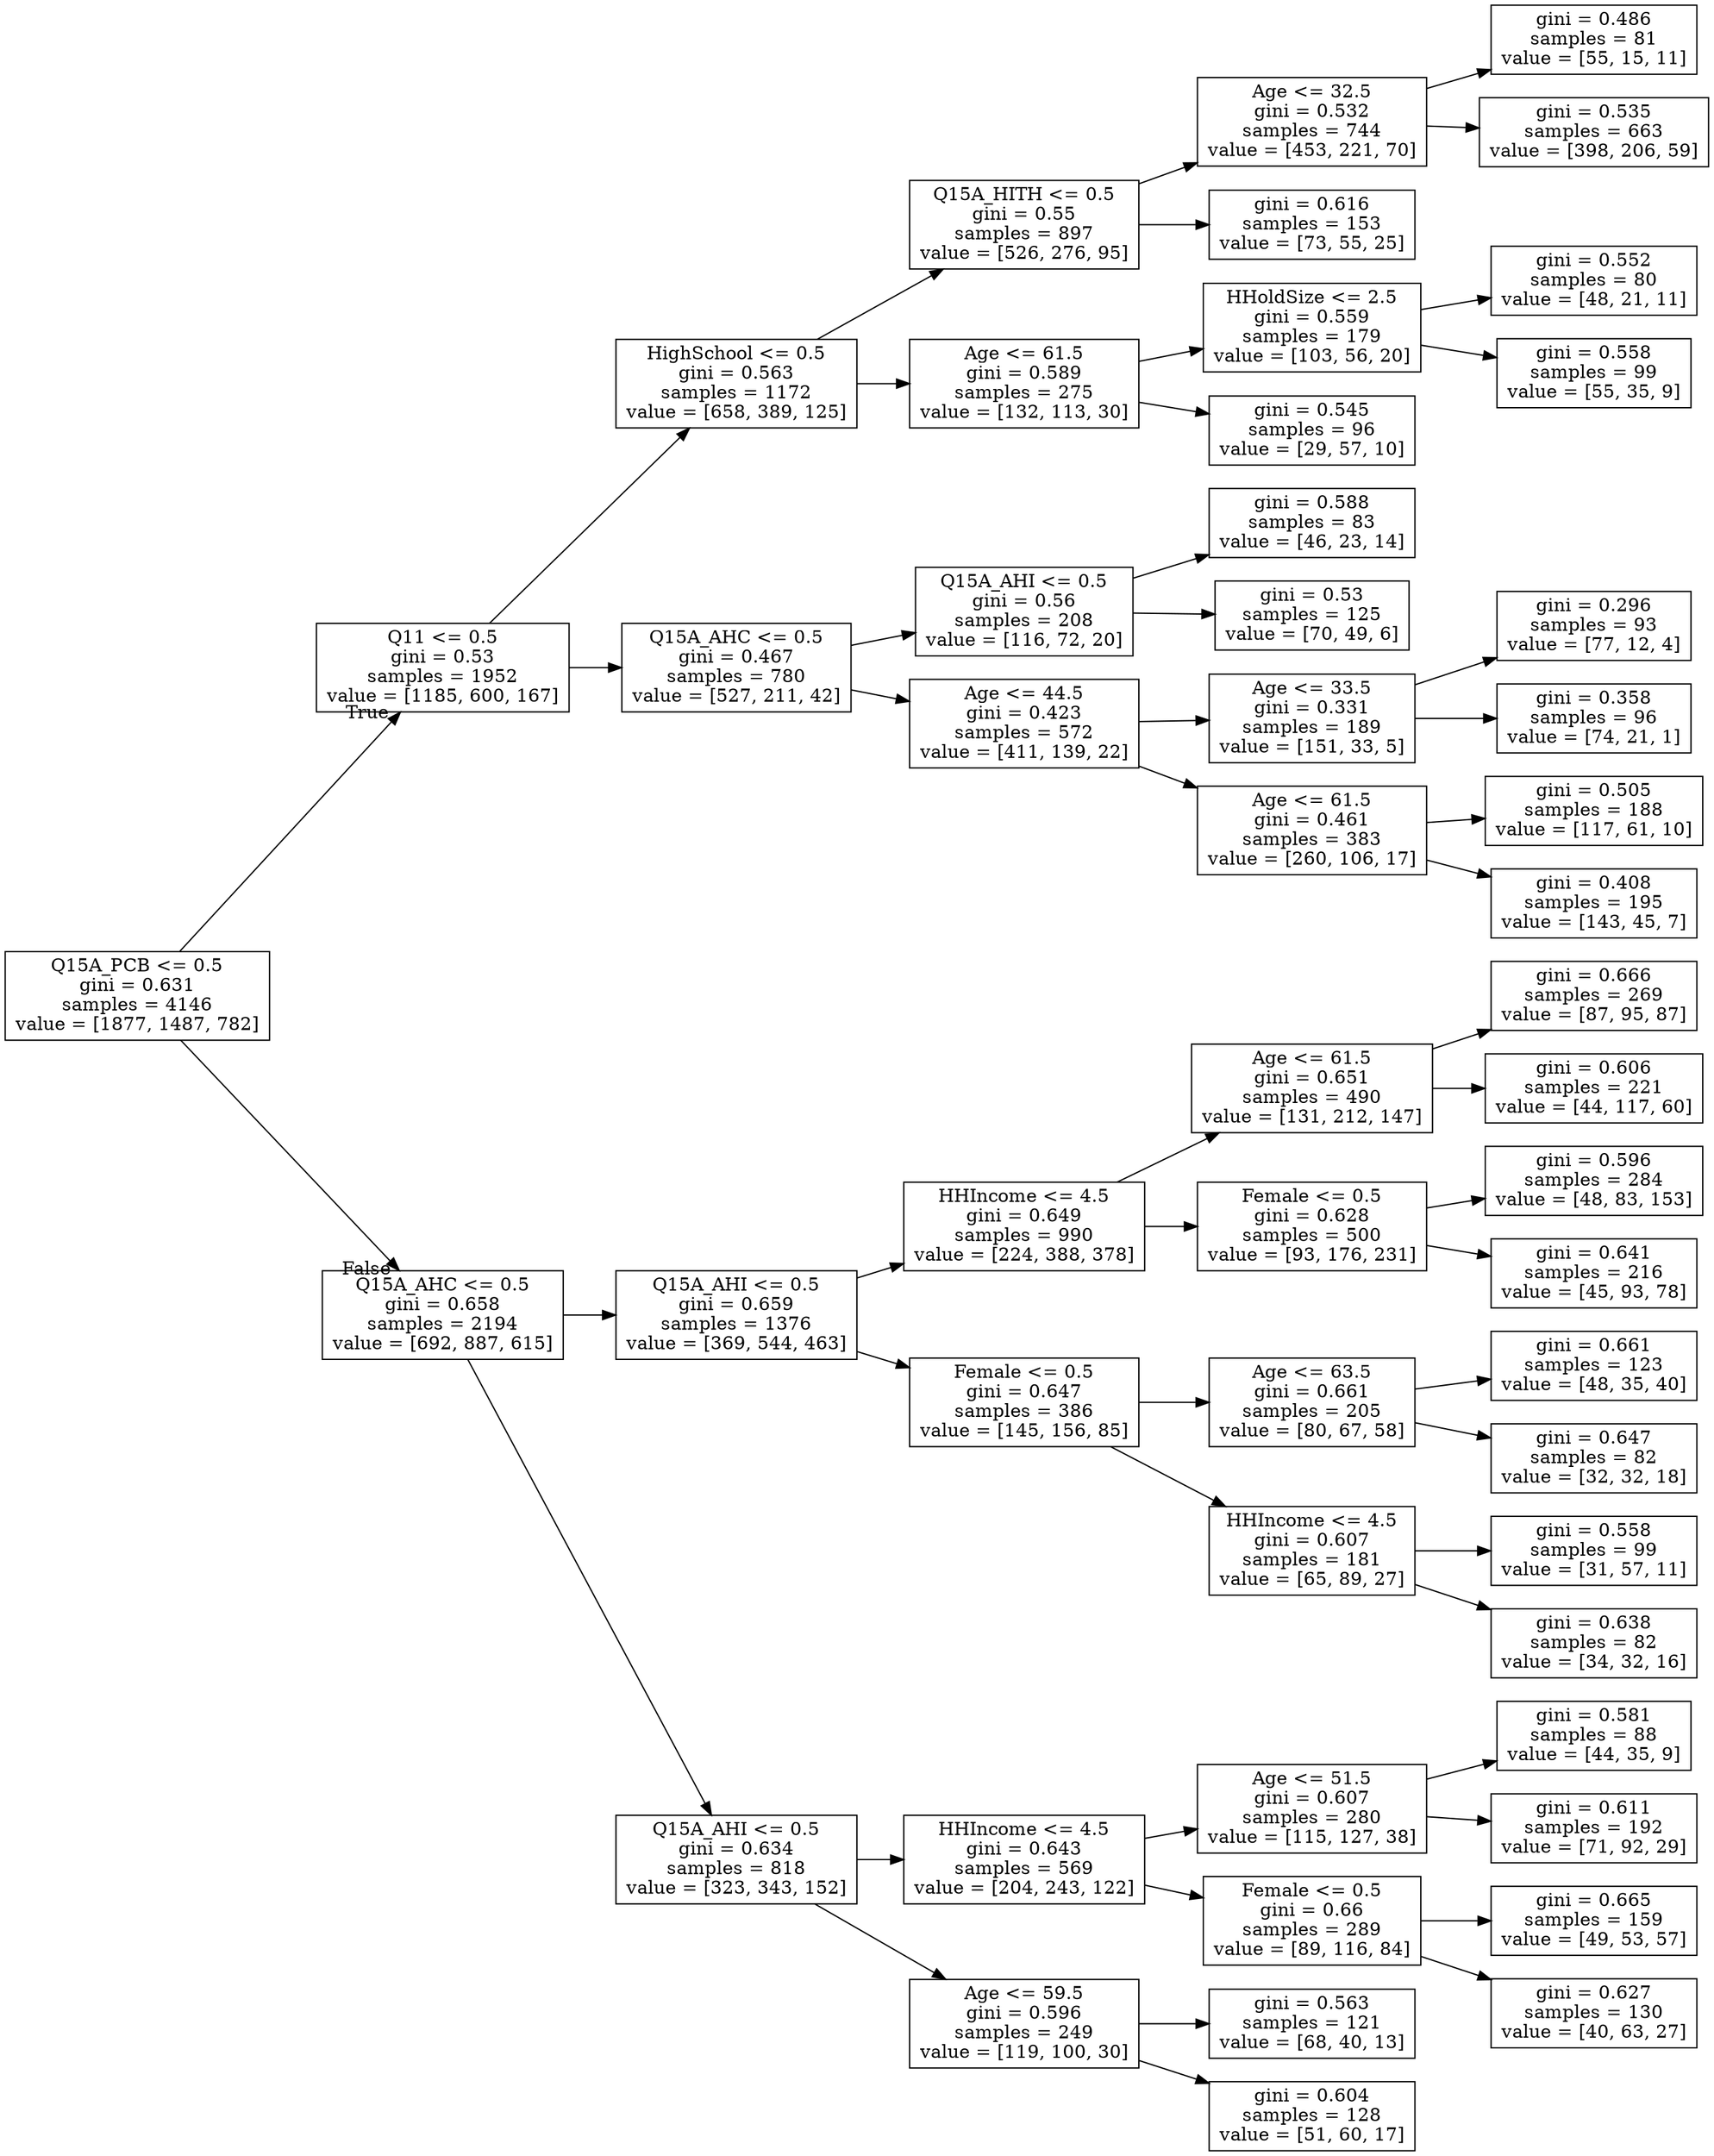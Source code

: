 digraph Tree {
node [shape=box] ;
rankdir=LR ;
0 [label="Q15A_PCB <= 0.5\ngini = 0.631\nsamples = 4146\nvalue = [1877, 1487, 782]"] ;
1 [label="Q11 <= 0.5\ngini = 0.53\nsamples = 1952\nvalue = [1185, 600, 167]"] ;
0 -> 1 [labeldistance=2.5, labelangle=-45, headlabel="True"] ;
2 [label="HighSchool <= 0.5\ngini = 0.563\nsamples = 1172\nvalue = [658, 389, 125]"] ;
1 -> 2 ;
3 [label="Q15A_HITH <= 0.5\ngini = 0.55\nsamples = 897\nvalue = [526, 276, 95]"] ;
2 -> 3 ;
4 [label="Age <= 32.5\ngini = 0.532\nsamples = 744\nvalue = [453, 221, 70]"] ;
3 -> 4 ;
5 [label="gini = 0.486\nsamples = 81\nvalue = [55, 15, 11]"] ;
4 -> 5 ;
6 [label="gini = 0.535\nsamples = 663\nvalue = [398, 206, 59]"] ;
4 -> 6 ;
7 [label="gini = 0.616\nsamples = 153\nvalue = [73, 55, 25]"] ;
3 -> 7 ;
8 [label="Age <= 61.5\ngini = 0.589\nsamples = 275\nvalue = [132, 113, 30]"] ;
2 -> 8 ;
9 [label="HHoldSize <= 2.5\ngini = 0.559\nsamples = 179\nvalue = [103, 56, 20]"] ;
8 -> 9 ;
10 [label="gini = 0.552\nsamples = 80\nvalue = [48, 21, 11]"] ;
9 -> 10 ;
11 [label="gini = 0.558\nsamples = 99\nvalue = [55, 35, 9]"] ;
9 -> 11 ;
12 [label="gini = 0.545\nsamples = 96\nvalue = [29, 57, 10]"] ;
8 -> 12 ;
13 [label="Q15A_AHC <= 0.5\ngini = 0.467\nsamples = 780\nvalue = [527, 211, 42]"] ;
1 -> 13 ;
14 [label="Q15A_AHI <= 0.5\ngini = 0.56\nsamples = 208\nvalue = [116, 72, 20]"] ;
13 -> 14 ;
15 [label="gini = 0.588\nsamples = 83\nvalue = [46, 23, 14]"] ;
14 -> 15 ;
16 [label="gini = 0.53\nsamples = 125\nvalue = [70, 49, 6]"] ;
14 -> 16 ;
17 [label="Age <= 44.5\ngini = 0.423\nsamples = 572\nvalue = [411, 139, 22]"] ;
13 -> 17 ;
18 [label="Age <= 33.5\ngini = 0.331\nsamples = 189\nvalue = [151, 33, 5]"] ;
17 -> 18 ;
19 [label="gini = 0.296\nsamples = 93\nvalue = [77, 12, 4]"] ;
18 -> 19 ;
20 [label="gini = 0.358\nsamples = 96\nvalue = [74, 21, 1]"] ;
18 -> 20 ;
21 [label="Age <= 61.5\ngini = 0.461\nsamples = 383\nvalue = [260, 106, 17]"] ;
17 -> 21 ;
22 [label="gini = 0.505\nsamples = 188\nvalue = [117, 61, 10]"] ;
21 -> 22 ;
23 [label="gini = 0.408\nsamples = 195\nvalue = [143, 45, 7]"] ;
21 -> 23 ;
24 [label="Q15A_AHC <= 0.5\ngini = 0.658\nsamples = 2194\nvalue = [692, 887, 615]"] ;
0 -> 24 [labeldistance=2.5, labelangle=45, headlabel="False"] ;
25 [label="Q15A_AHI <= 0.5\ngini = 0.659\nsamples = 1376\nvalue = [369, 544, 463]"] ;
24 -> 25 ;
26 [label="HHIncome <= 4.5\ngini = 0.649\nsamples = 990\nvalue = [224, 388, 378]"] ;
25 -> 26 ;
27 [label="Age <= 61.5\ngini = 0.651\nsamples = 490\nvalue = [131, 212, 147]"] ;
26 -> 27 ;
28 [label="gini = 0.666\nsamples = 269\nvalue = [87, 95, 87]"] ;
27 -> 28 ;
29 [label="gini = 0.606\nsamples = 221\nvalue = [44, 117, 60]"] ;
27 -> 29 ;
30 [label="Female <= 0.5\ngini = 0.628\nsamples = 500\nvalue = [93, 176, 231]"] ;
26 -> 30 ;
31 [label="gini = 0.596\nsamples = 284\nvalue = [48, 83, 153]"] ;
30 -> 31 ;
32 [label="gini = 0.641\nsamples = 216\nvalue = [45, 93, 78]"] ;
30 -> 32 ;
33 [label="Female <= 0.5\ngini = 0.647\nsamples = 386\nvalue = [145, 156, 85]"] ;
25 -> 33 ;
34 [label="Age <= 63.5\ngini = 0.661\nsamples = 205\nvalue = [80, 67, 58]"] ;
33 -> 34 ;
35 [label="gini = 0.661\nsamples = 123\nvalue = [48, 35, 40]"] ;
34 -> 35 ;
36 [label="gini = 0.647\nsamples = 82\nvalue = [32, 32, 18]"] ;
34 -> 36 ;
37 [label="HHIncome <= 4.5\ngini = 0.607\nsamples = 181\nvalue = [65, 89, 27]"] ;
33 -> 37 ;
38 [label="gini = 0.558\nsamples = 99\nvalue = [31, 57, 11]"] ;
37 -> 38 ;
39 [label="gini = 0.638\nsamples = 82\nvalue = [34, 32, 16]"] ;
37 -> 39 ;
40 [label="Q15A_AHI <= 0.5\ngini = 0.634\nsamples = 818\nvalue = [323, 343, 152]"] ;
24 -> 40 ;
41 [label="HHIncome <= 4.5\ngini = 0.643\nsamples = 569\nvalue = [204, 243, 122]"] ;
40 -> 41 ;
42 [label="Age <= 51.5\ngini = 0.607\nsamples = 280\nvalue = [115, 127, 38]"] ;
41 -> 42 ;
43 [label="gini = 0.581\nsamples = 88\nvalue = [44, 35, 9]"] ;
42 -> 43 ;
44 [label="gini = 0.611\nsamples = 192\nvalue = [71, 92, 29]"] ;
42 -> 44 ;
45 [label="Female <= 0.5\ngini = 0.66\nsamples = 289\nvalue = [89, 116, 84]"] ;
41 -> 45 ;
46 [label="gini = 0.665\nsamples = 159\nvalue = [49, 53, 57]"] ;
45 -> 46 ;
47 [label="gini = 0.627\nsamples = 130\nvalue = [40, 63, 27]"] ;
45 -> 47 ;
48 [label="Age <= 59.5\ngini = 0.596\nsamples = 249\nvalue = [119, 100, 30]"] ;
40 -> 48 ;
49 [label="gini = 0.563\nsamples = 121\nvalue = [68, 40, 13]"] ;
48 -> 49 ;
50 [label="gini = 0.604\nsamples = 128\nvalue = [51, 60, 17]"] ;
48 -> 50 ;
}